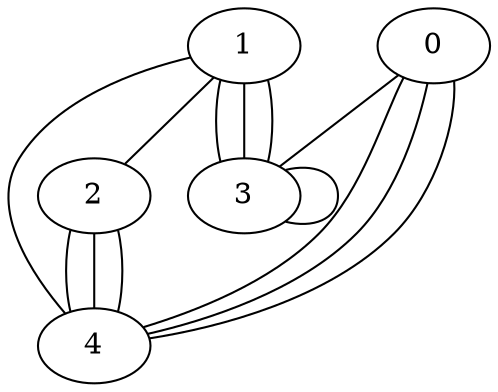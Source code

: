 graph {

0 -- 3
0 -- 4
0 -- 4
0 -- 4
1 -- 2
1 -- 3
1 -- 3
1 -- 3
1 -- 4
2 -- 4
2 -- 4
2 -- 4
3 -- 3

}